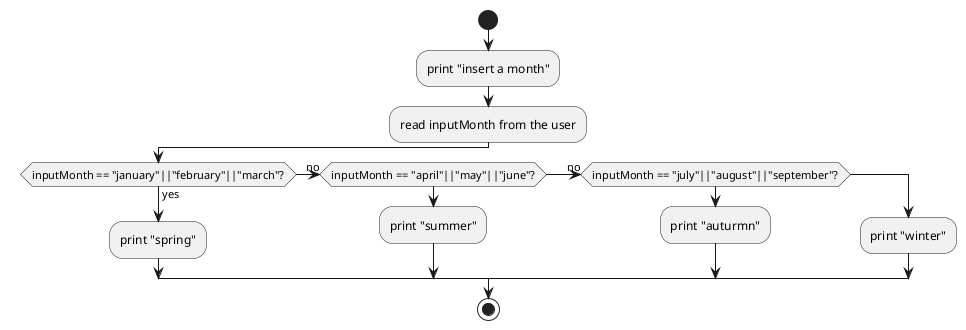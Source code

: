 @startuml
start
:print "insert a month";
:read inputMonth from the user;
if (inputMonth == "january"||"february"||"march"?) then (yes)
:print "spring";
(no) elseif (inputMonth == "april"||"may"||"june"?)
:print "summer";
(no) elseif (inputMonth == "july"||"august"||"september"?)
:print "auturmn";
else
:print "winter";
endif
stop
@enduml